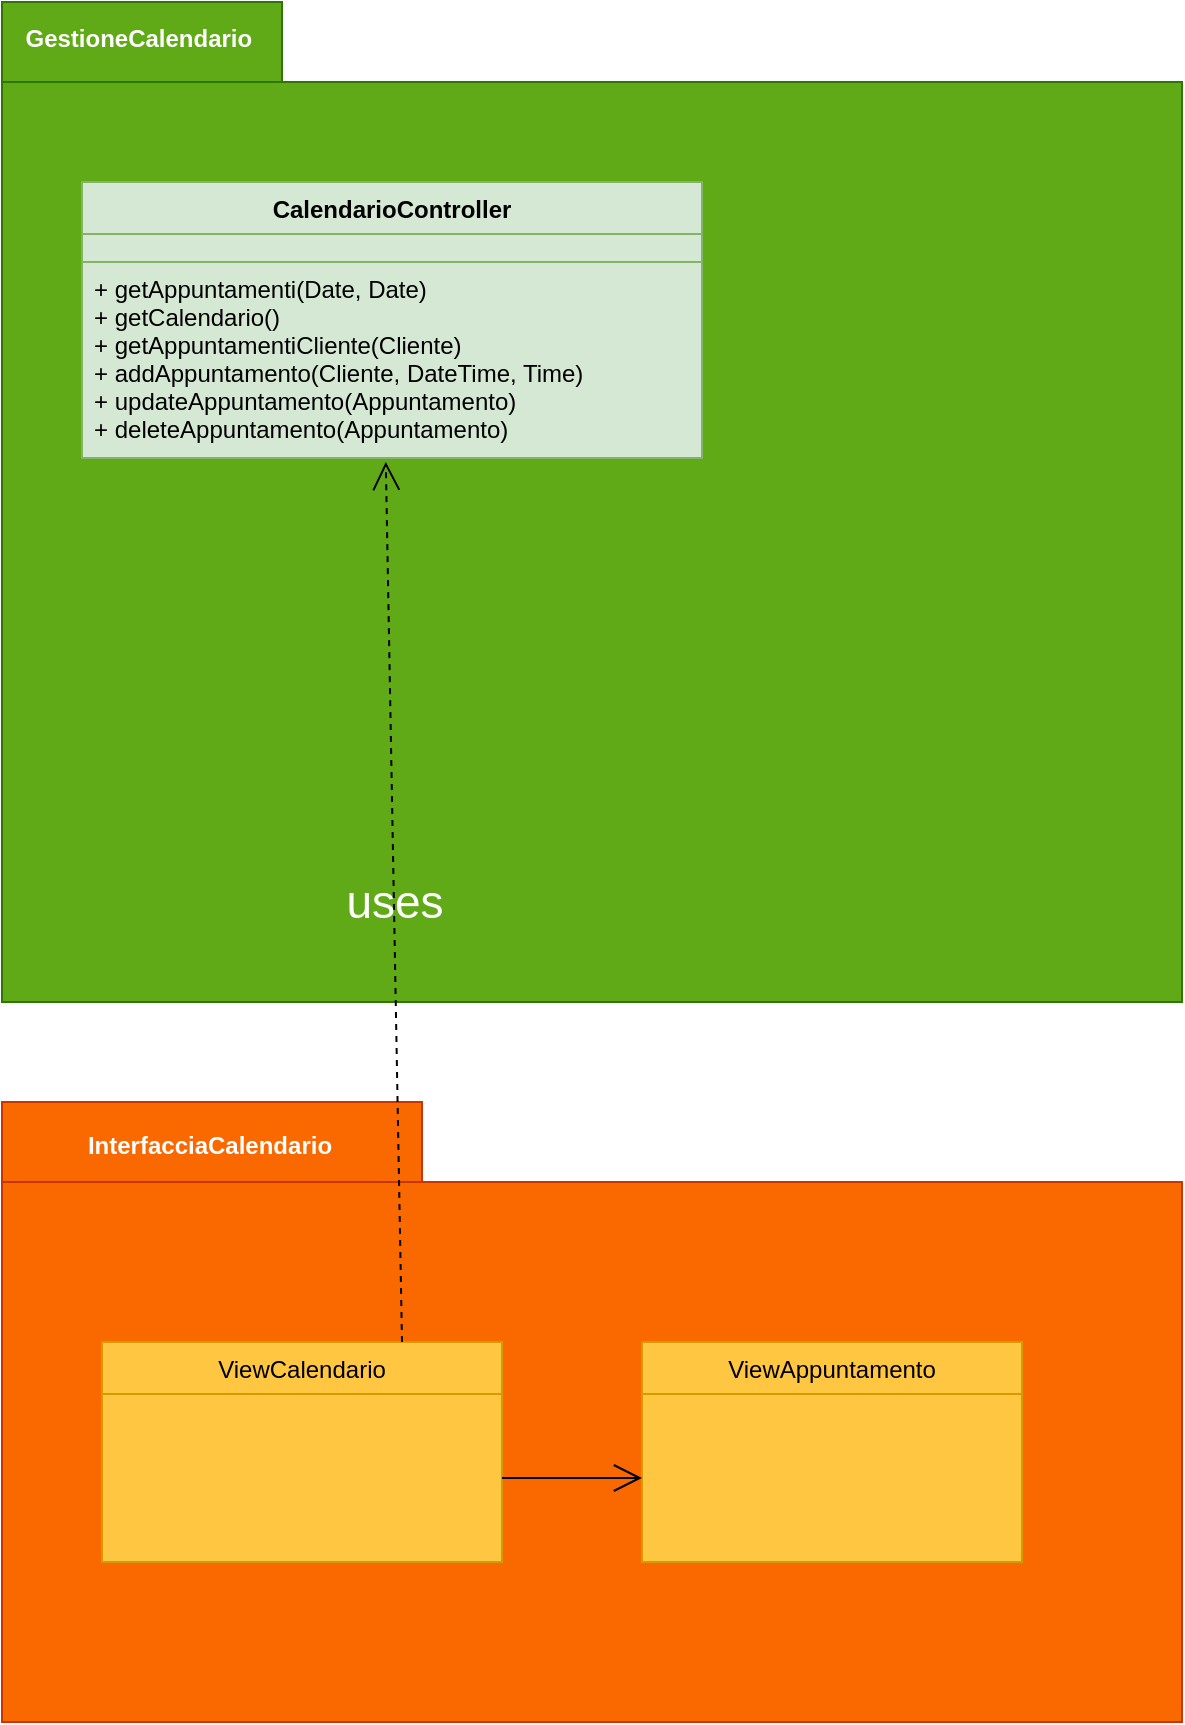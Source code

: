<mxfile version="17.5.0" type="device"><diagram id="CF-CN9mxn05kVz-OpUtG" name="Page-1"><mxGraphModel dx="1422" dy="793" grid="1" gridSize="10" guides="1" tooltips="1" connect="1" arrows="1" fold="1" page="1" pageScale="1" pageWidth="827" pageHeight="1169" math="0" shadow="0"><root><mxCell id="0"/><mxCell id="1" parent="0"/><mxCell id="Cxv-zkQNOTREW5aY-114-4" value="" style="group" vertex="1" connectable="0" parent="1"><mxGeometry x="50" y="50" width="590" height="500" as="geometry"/></mxCell><mxCell id="Cxv-zkQNOTREW5aY-114-1" value="" style="shape=folder;fontStyle=1;spacingTop=10;tabWidth=140;tabHeight=40;tabPosition=left;html=1;fillColor=#60a917;strokeColor=#2D7600;fontColor=#ffffff;" vertex="1" parent="Cxv-zkQNOTREW5aY-114-4"><mxGeometry width="590" height="500" as="geometry"/></mxCell><mxCell id="Cxv-zkQNOTREW5aY-114-2" value="GestioneCalendario" style="text;align=center;fontStyle=1;verticalAlign=middle;spacingLeft=3;spacingRight=3;rotatable=0;points=[[0,0.5],[1,0.5]];portConstraint=eastwest;fontColor=#FFFFFF;" vertex="1" parent="Cxv-zkQNOTREW5aY-114-4"><mxGeometry x="13.538" y="0.845" width="109.767" height="33.333" as="geometry"/></mxCell><mxCell id="Cxv-zkQNOTREW5aY-114-5" value="CalendarioController" style="swimlane;fontStyle=1;align=center;verticalAlign=top;childLayout=stackLayout;horizontal=1;startSize=26;horizontalStack=0;resizeParent=1;resizeParentMax=0;resizeLast=0;collapsible=1;marginBottom=0;fillColor=#d5e8d4;strokeColor=#82b366;" vertex="1" parent="Cxv-zkQNOTREW5aY-114-4"><mxGeometry x="40" y="90" width="310" height="138" as="geometry"/></mxCell><mxCell id="Cxv-zkQNOTREW5aY-114-6" value="" style="text;align=left;verticalAlign=top;spacingLeft=4;spacingRight=4;overflow=hidden;rotatable=0;points=[[0,0.5],[1,0.5]];portConstraint=eastwest;fillColor=#d5e8d4;strokeColor=#82b366;" vertex="1" parent="Cxv-zkQNOTREW5aY-114-5"><mxGeometry y="26" width="310" height="14" as="geometry"/></mxCell><mxCell id="Cxv-zkQNOTREW5aY-114-8" value="+ getAppuntamenti(Date, Date)&#xA;+ getCalendario()&#xA;+ getAppuntamentiCliente(Cliente)&#xA;+ addAppuntamento(Cliente, DateTime,  Time)&#xA;+ updateAppuntamento(Appuntamento)&#xA;+ deleteAppuntamento(Appuntamento)&#xA;&#xA;" style="text;strokeColor=#82b366;fillColor=#d5e8d4;align=left;verticalAlign=top;spacingLeft=4;spacingRight=4;overflow=hidden;rotatable=0;points=[[0,0.5],[1,0.5]];portConstraint=eastwest;" vertex="1" parent="Cxv-zkQNOTREW5aY-114-5"><mxGeometry y="40" width="310" height="98" as="geometry"/></mxCell><mxCell id="Cxv-zkQNOTREW5aY-114-9" value="" style="shape=folder;fontStyle=1;spacingTop=10;tabWidth=210;tabHeight=40;tabPosition=left;html=1;fontColor=#000000;fillColor=#fa6800;strokeColor=#C73500;" vertex="1" parent="1"><mxGeometry x="50" y="600" width="590" height="310" as="geometry"/></mxCell><mxCell id="Cxv-zkQNOTREW5aY-114-10" value="InterfacciaCalendario" style="text;align=center;fontStyle=1;verticalAlign=middle;spacingLeft=3;spacingRight=3;strokeColor=none;rotatable=0;points=[[0,0.5],[1,0.5]];portConstraint=eastwest;fontColor=#FFFFFF;" vertex="1" parent="1"><mxGeometry x="114" y="608" width="80" height="26" as="geometry"/></mxCell><mxCell id="Cxv-zkQNOTREW5aY-114-11" value="ViewAppuntamento" style="swimlane;fontStyle=0;childLayout=stackLayout;horizontal=1;startSize=26;fillColor=#FFC642;horizontalStack=0;resizeParent=1;resizeParentMax=0;resizeLast=0;collapsible=1;marginBottom=0;strokeColor=#d79b00;" vertex="1" parent="1"><mxGeometry x="370" y="720" width="190" height="110" as="geometry"/></mxCell><mxCell id="Cxv-zkQNOTREW5aY-114-12" value="" style="text;strokeColor=#d79b00;fillColor=#FFC642;align=left;verticalAlign=top;spacingLeft=4;spacingRight=4;overflow=hidden;rotatable=0;points=[[0,0.5],[1,0.5]];portConstraint=eastwest;" vertex="1" parent="Cxv-zkQNOTREW5aY-114-11"><mxGeometry y="26" width="190" height="84" as="geometry"/></mxCell><mxCell id="Cxv-zkQNOTREW5aY-114-15" value="ViewCalendario" style="swimlane;fontStyle=0;childLayout=stackLayout;horizontal=1;startSize=26;fillColor=#FFC642;horizontalStack=0;resizeParent=1;resizeParentMax=0;resizeLast=0;collapsible=1;marginBottom=0;strokeColor=#d79b00;" vertex="1" parent="1"><mxGeometry x="100" y="720" width="200" height="110" as="geometry"/></mxCell><mxCell id="Cxv-zkQNOTREW5aY-114-16" value="" style="text;strokeColor=#d79b00;fillColor=#FFC642;align=left;verticalAlign=top;spacingLeft=4;spacingRight=4;overflow=hidden;rotatable=0;points=[[0,0.5],[1,0.5]];portConstraint=eastwest;" vertex="1" parent="Cxv-zkQNOTREW5aY-114-15"><mxGeometry y="26" width="200" height="84" as="geometry"/></mxCell><mxCell id="Cxv-zkQNOTREW5aY-114-17" value="&lt;span style=&quot;font-size: 23px&quot;&gt;uses&lt;/span&gt;" style="endArrow=open;endSize=12;dashed=1;html=1;rounded=0;fontColor=#FFFFFF;exitX=0.75;exitY=0;exitDx=0;exitDy=0;entryX=0.49;entryY=1.02;entryDx=0;entryDy=0;entryPerimeter=0;labelBackgroundColor=none;spacing=7;fontSize=23;" edge="1" parent="1" source="Cxv-zkQNOTREW5aY-114-15" target="Cxv-zkQNOTREW5aY-114-8"><mxGeometry width="160" relative="1" as="geometry"><mxPoint x="330" y="930" as="sourcePoint"/><mxPoint x="490" y="930" as="targetPoint"/></mxGeometry></mxCell><mxCell id="Cxv-zkQNOTREW5aY-114-18" value="" style="endArrow=open;endFill=1;endSize=12;html=1;rounded=0;fontColor=#FFFFFF;exitX=1;exitY=0.5;exitDx=0;exitDy=0;entryX=0;entryY=0.5;entryDx=0;entryDy=0;" edge="1" parent="1" source="Cxv-zkQNOTREW5aY-114-16" target="Cxv-zkQNOTREW5aY-114-12"><mxGeometry width="160" relative="1" as="geometry"><mxPoint x="330" y="870" as="sourcePoint"/><mxPoint x="490" y="870" as="targetPoint"/></mxGeometry></mxCell></root></mxGraphModel></diagram></mxfile>